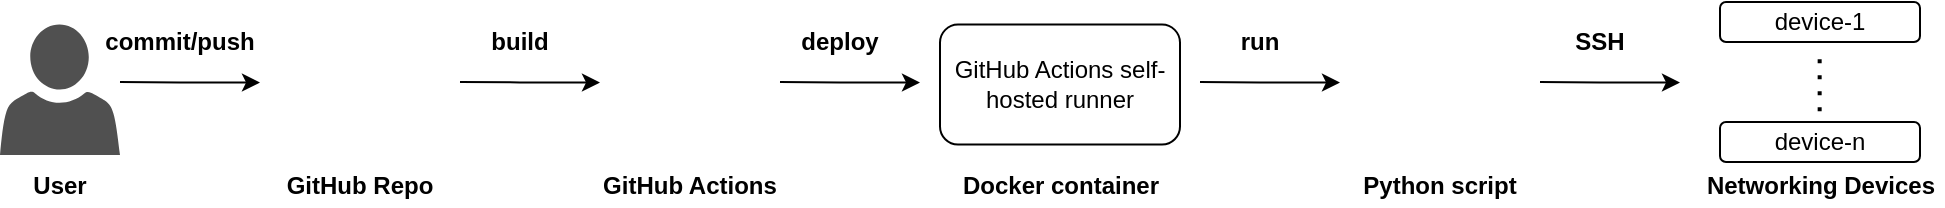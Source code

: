 <mxfile version="13.9.3" type="device"><diagram id="ubtK0CXxR8o14yQeXOuR" name="Page-1"><mxGraphModel dx="1198" dy="927" grid="1" gridSize="10" guides="1" tooltips="1" connect="1" arrows="1" fold="1" page="1" pageScale="1" pageWidth="1100" pageHeight="850" math="0" shadow="0"><root><mxCell id="0"/><mxCell id="1" parent="0"/><mxCell id="0di4GVNXK07yKZTkaitx-14" value="" style="shape=image;html=1;verticalAlign=top;verticalLabelPosition=bottom;labelBackgroundColor=#ffffff;imageAspect=0;aspect=fixed;image=https://cdn4.iconfinder.com/data/icons/developer-set-3/128/code-128.png" vertex="1" parent="1"><mxGeometry x="720" y="322.61" width="80" height="80" as="geometry"/></mxCell><mxCell id="0di4GVNXK07yKZTkaitx-21" value="" style="endArrow=classic;html=1;" edge="1" parent="1"><mxGeometry width="50" height="50" relative="1" as="geometry"><mxPoint x="100" y="360" as="sourcePoint"/><mxPoint x="170" y="360.27" as="targetPoint"/><Array as="points"><mxPoint x="140" y="360.27"/></Array></mxGeometry></mxCell><mxCell id="0di4GVNXK07yKZTkaitx-26" value="" style="endArrow=classic;html=1;" edge="1" parent="1"><mxGeometry width="50" height="50" relative="1" as="geometry"><mxPoint x="270" y="360" as="sourcePoint"/><mxPoint x="340" y="360.27" as="targetPoint"/><Array as="points"><mxPoint x="310" y="360.27"/></Array></mxGeometry></mxCell><mxCell id="0di4GVNXK07yKZTkaitx-27" value="" style="endArrow=classic;html=1;" edge="1" parent="1"><mxGeometry width="50" height="50" relative="1" as="geometry"><mxPoint x="430" y="360" as="sourcePoint"/><mxPoint x="500" y="360.27" as="targetPoint"/><Array as="points"><mxPoint x="470" y="360.27"/></Array></mxGeometry></mxCell><mxCell id="0di4GVNXK07yKZTkaitx-28" value="" style="endArrow=classic;html=1;" edge="1" parent="1"><mxGeometry width="50" height="50" relative="1" as="geometry"><mxPoint x="640" y="360" as="sourcePoint"/><mxPoint x="710" y="360.27" as="targetPoint"/><Array as="points"><mxPoint x="680" y="360.27"/></Array></mxGeometry></mxCell><mxCell id="0di4GVNXK07yKZTkaitx-29" value="" style="endArrow=classic;html=1;" edge="1" parent="1"><mxGeometry width="50" height="50" relative="1" as="geometry"><mxPoint x="810" y="360" as="sourcePoint"/><mxPoint x="880" y="360.27" as="targetPoint"/><Array as="points"><mxPoint x="850" y="360.27"/></Array></mxGeometry></mxCell><mxCell id="0di4GVNXK07yKZTkaitx-30" value="&lt;b&gt;commit/push&lt;/b&gt;" style="text;html=1;strokeColor=none;fillColor=none;align=center;verticalAlign=middle;whiteSpace=wrap;rounded=0;" vertex="1" parent="1"><mxGeometry x="110" y="330" width="40" height="20" as="geometry"/></mxCell><mxCell id="0di4GVNXK07yKZTkaitx-31" value="&lt;b&gt;build&lt;/b&gt;" style="text;html=1;strokeColor=none;fillColor=none;align=center;verticalAlign=middle;whiteSpace=wrap;rounded=0;" vertex="1" parent="1"><mxGeometry x="280" y="330" width="40" height="20" as="geometry"/></mxCell><mxCell id="0di4GVNXK07yKZTkaitx-32" value="device-1" style="rounded=1;whiteSpace=wrap;html=1;" vertex="1" parent="1"><mxGeometry x="900" y="320" width="100" height="20" as="geometry"/></mxCell><mxCell id="0di4GVNXK07yKZTkaitx-33" value="device-n" style="rounded=1;whiteSpace=wrap;html=1;" vertex="1" parent="1"><mxGeometry x="900" y="380" width="100" height="20" as="geometry"/></mxCell><mxCell id="0di4GVNXK07yKZTkaitx-34" value="&lt;b&gt;Networking Devices&lt;br&gt;&lt;/b&gt;" style="text;html=1;strokeColor=none;fillColor=none;align=center;verticalAlign=middle;whiteSpace=wrap;rounded=0;" vertex="1" parent="1"><mxGeometry x="888.75" y="402" width="122.5" height="20" as="geometry"/></mxCell><mxCell id="0di4GVNXK07yKZTkaitx-35" value="" style="endArrow=none;dashed=1;html=1;dashPattern=1 3;strokeWidth=2;" edge="1" parent="1"><mxGeometry width="50" height="50" relative="1" as="geometry"><mxPoint x="949.83" y="374.61" as="sourcePoint"/><mxPoint x="949.83" y="344.61" as="targetPoint"/></mxGeometry></mxCell><mxCell id="0di4GVNXK07yKZTkaitx-36" value="&lt;b&gt;SSH&lt;/b&gt;" style="text;html=1;strokeColor=none;fillColor=none;align=center;verticalAlign=middle;whiteSpace=wrap;rounded=0;" vertex="1" parent="1"><mxGeometry x="820" y="330" width="40" height="20" as="geometry"/></mxCell><mxCell id="0di4GVNXK07yKZTkaitx-40" value="&lt;b&gt;Python script&lt;/b&gt;" style="text;html=1;strokeColor=none;fillColor=none;align=center;verticalAlign=middle;whiteSpace=wrap;rounded=0;" vertex="1" parent="1"><mxGeometry x="720" y="402" width="80" height="20" as="geometry"/></mxCell><mxCell id="0di4GVNXK07yKZTkaitx-41" value="&lt;b&gt;deploy&lt;/b&gt;" style="text;html=1;strokeColor=none;fillColor=none;align=center;verticalAlign=middle;whiteSpace=wrap;rounded=0;" vertex="1" parent="1"><mxGeometry x="440" y="330" width="40" height="20" as="geometry"/></mxCell><mxCell id="0di4GVNXK07yKZTkaitx-42" value="&lt;b&gt;run&lt;/b&gt;" style="text;html=1;strokeColor=none;fillColor=none;align=center;verticalAlign=middle;whiteSpace=wrap;rounded=0;" vertex="1" parent="1"><mxGeometry x="650" y="330" width="40" height="20" as="geometry"/></mxCell><mxCell id="0di4GVNXK07yKZTkaitx-11" value="GitHub Actions self-hosted runner" style="rounded=1;whiteSpace=wrap;html=1;" vertex="1" parent="1"><mxGeometry x="510" y="331.3" width="120" height="60" as="geometry"/></mxCell><mxCell id="0di4GVNXK07yKZTkaitx-19" value="&lt;b&gt;Docker container&lt;br&gt;&lt;/b&gt;" style="text;html=1;strokeColor=none;fillColor=none;align=center;verticalAlign=middle;whiteSpace=wrap;rounded=0;" vertex="1" parent="1"><mxGeometry x="517.5" y="402" width="105" height="20" as="geometry"/></mxCell><mxCell id="0di4GVNXK07yKZTkaitx-5" value="" style="shape=image;html=1;verticalAlign=top;verticalLabelPosition=bottom;labelBackgroundColor=#ffffff;imageAspect=0;aspect=fixed;image=https://cdn2.iconfinder.com/data/icons/social-icons-circular-color/512/github-128.png" vertex="1" parent="1"><mxGeometry x="345" y="322.61" width="80" height="80" as="geometry"/></mxCell><mxCell id="0di4GVNXK07yKZTkaitx-18" value="&lt;b&gt;GitHub Actions&lt;br&gt;&lt;/b&gt;" style="text;html=1;strokeColor=none;fillColor=none;align=center;verticalAlign=middle;whiteSpace=wrap;rounded=0;" vertex="1" parent="1"><mxGeometry x="340" y="402" width="90" height="20" as="geometry"/></mxCell><mxCell id="0di4GVNXK07yKZTkaitx-10" value="" style="shape=image;html=1;verticalAlign=top;verticalLabelPosition=bottom;labelBackgroundColor=#ffffff;imageAspect=0;aspect=fixed;image=https://cdn3.iconfinder.com/data/icons/social-network-and-media-1/128/Github.png" vertex="1" parent="1"><mxGeometry x="180" y="322.61" width="80" height="80" as="geometry"/></mxCell><mxCell id="0di4GVNXK07yKZTkaitx-17" value="&lt;b&gt;GitHub Repo&lt;/b&gt;" style="text;html=1;strokeColor=none;fillColor=none;align=center;verticalAlign=middle;whiteSpace=wrap;rounded=0;" vertex="1" parent="1"><mxGeometry x="180" y="402" width="80" height="20" as="geometry"/></mxCell><mxCell id="0di4GVNXK07yKZTkaitx-8" value="" style="pointerEvents=1;shadow=0;dashed=0;html=1;strokeColor=none;fillColor=#505050;labelPosition=center;verticalLabelPosition=bottom;verticalAlign=top;outlineConnect=0;align=center;shape=mxgraph.office.users.user;aspect=fixed;" vertex="1" parent="1"><mxGeometry x="40" y="331.3" width="60" height="65.22" as="geometry"/></mxCell><mxCell id="0di4GVNXK07yKZTkaitx-16" value="&lt;b&gt;User&lt;/b&gt;" style="text;html=1;strokeColor=none;fillColor=none;align=center;verticalAlign=middle;whiteSpace=wrap;rounded=0;" vertex="1" parent="1"><mxGeometry x="50" y="402" width="40" height="20" as="geometry"/></mxCell></root></mxGraphModel></diagram></mxfile>
